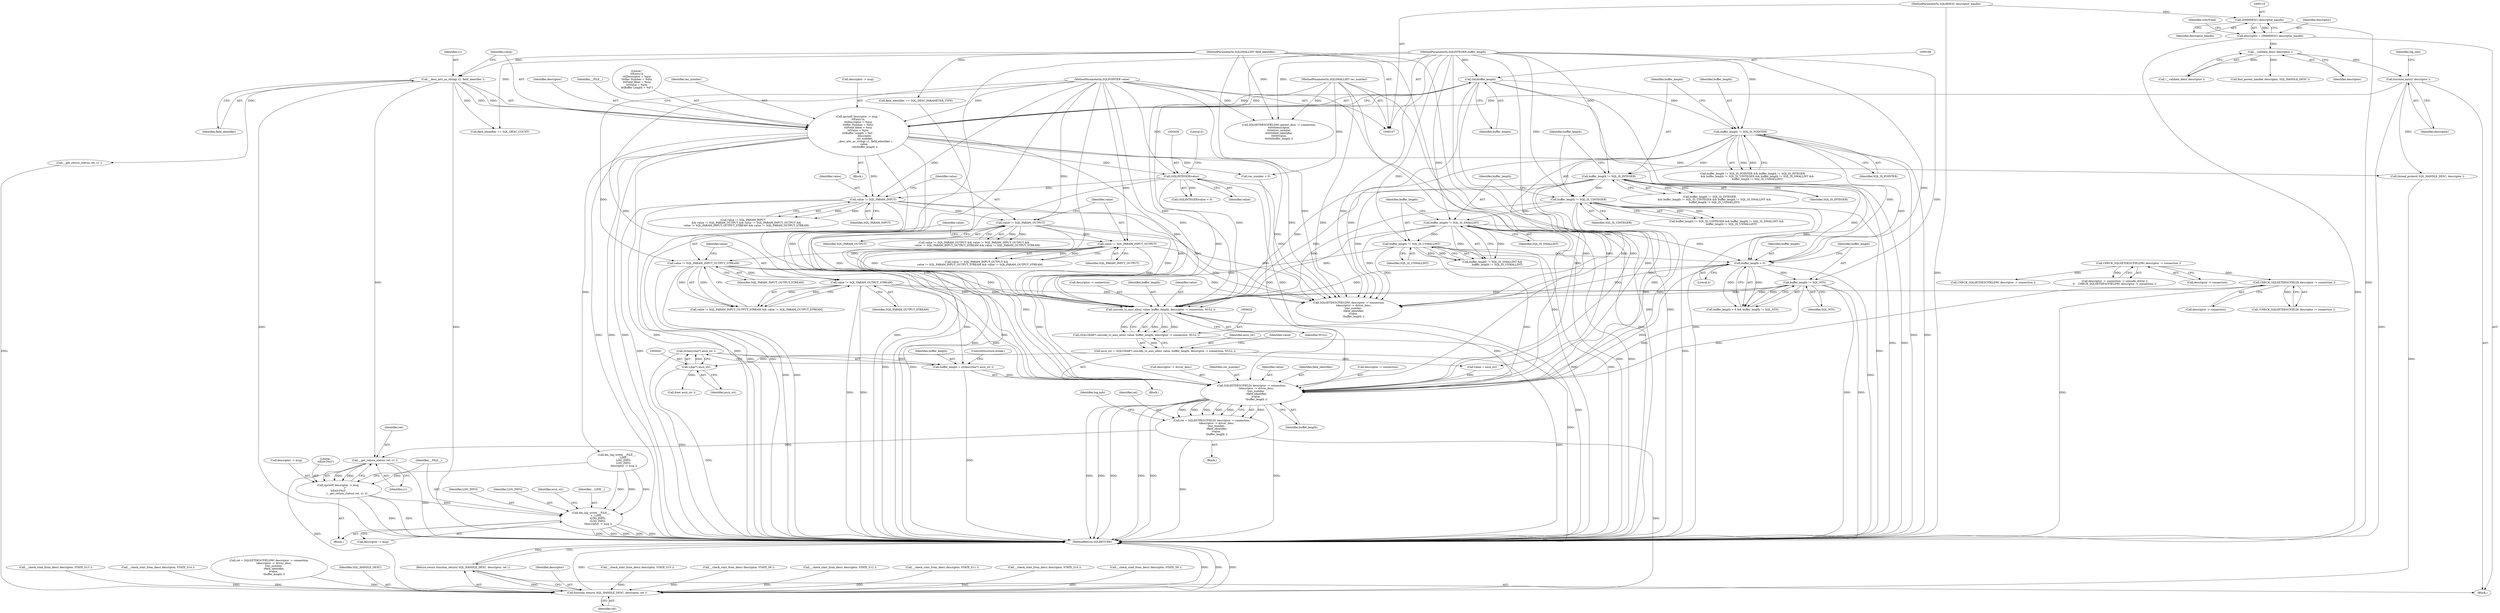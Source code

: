 digraph "1_unixODBC_45ef78e037f578b15fc58938a3a3251655e71d6f#diff-d52750c7ba4e594410438569d8e2963aL24_0@API" {
"1000639" [label="(Call,strlen((char*) ascii_str ))"];
"1000640" [label="(Call,(char*) ascii_str)"];
"1000623" [label="(Call,ascii_str = (SQLCHAR*) unicode_to_ansi_alloc( value, buffer_length, descriptor -> connection, NULL ))"];
"1000625" [label="(Call,(SQLCHAR*) unicode_to_ansi_alloc( value, buffer_length, descriptor -> connection, NULL ))"];
"1000627" [label="(Call,unicode_to_ansi_alloc( value, buffer_length, descriptor -> connection, NULL ))"];
"1000184" [label="(Call,sprintf( descriptor -> msg, \"\n\t\tEntry:\\n\n\t\t\tDescriptor = %p\\n\n\t\t\tRec Number = %d\\n\n\t\t\tField Ident = %s\\n\n\t\t\tValue = %p\\n\n\t\t\tBuffer Length = %d\",\n                descriptor,\n                rec_number,\n                __desc_attr_as_string( s1, field_identifier ),\n                value, \n                (int)buffer_length ))"];
"1000177" [label="(Call,function_entry( descriptor ))"];
"1000128" [label="(Call,__validate_desc( descriptor ))"];
"1000115" [label="(Call,descriptor = (DMHDESC) descriptor_handle)"];
"1000117" [label="(Call,(DMHDESC) descriptor_handle)"];
"1000108" [label="(MethodParameterIn,SQLHDESC descriptor_handle)"];
"1000109" [label="(MethodParameterIn,SQLSMALLINT rec_number)"];
"1000191" [label="(Call,__desc_attr_as_string( s1, field_identifier ))"];
"1000110" [label="(MethodParameterIn,SQLSMALLINT field_identifier)"];
"1000111" [label="(MethodParameterIn,SQLPOINTER value)"];
"1000195" [label="(Call,(int)buffer_length)"];
"1000112" [label="(MethodParameterIn,SQLINTEGER buffer_length)"];
"1000435" [label="(Call,(SQLINTEGER)value)"];
"1000473" [label="(Call,value != SQL_PARAM_INPUT_OUTPUT)"];
"1000469" [label="(Call,value != SQL_PARAM_OUTPUT)"];
"1000465" [label="(Call,value != SQL_PARAM_INPUT)"];
"1000480" [label="(Call,value != SQL_PARAM_OUTPUT_STREAM)"];
"1000477" [label="(Call,value != SQL_PARAM_INPUT_OUTPUT_STREAM)"];
"1000396" [label="(Call,buffer_length != SQL_IS_USMALLINT)"];
"1000393" [label="(Call,buffer_length != SQL_IS_SMALLINT)"];
"1000389" [label="(Call,buffer_length != SQL_IS_UINTEGER)"];
"1000385" [label="(Call,buffer_length != SQL_IS_INTEGER)"];
"1000381" [label="(Call,buffer_length != SQL_IS_POINTER)"];
"1000403" [label="(Call,buffer_length < 0)"];
"1000406" [label="(Call,buffer_length != SQL_NTS)"];
"1000589" [label="(Call,CHECK_SQLSETDESCFIELD( descriptor -> connection ))"];
"1000510" [label="(Call,CHECK_SQLSETDESCFIELDW( descriptor -> connection ))"];
"1000637" [label="(Call,buffer_length = strlen((char*) ascii_str ))"];
"1000648" [label="(Call,SQLSETDESCFIELD( descriptor -> connection,\n            \tdescriptor -> driver_desc,\n            \trec_number, \n            \tfield_identifier,\n            \tvalue, \n            \tbuffer_length ))"];
"1000646" [label="(Call,ret = SQLSETDESCFIELD( descriptor -> connection,\n            \tdescriptor -> driver_desc,\n            \trec_number, \n            \tfield_identifier,\n            \tvalue, \n            \tbuffer_length ))"];
"1000669" [label="(Call,__get_return_status( ret, s1 ))"];
"1000664" [label="(Call,sprintf( descriptor -> msg, \n                \t\"\n\t\tExit:[%s]\",\n                    \t__get_return_status( ret, s1 )))"];
"1000672" [label="(Call,dm_log_write( __FILE__, \n                \t__LINE__, \n                \tLOG_INFO, \n                \tLOG_INFO, \n                \tdescriptor -> msg ))"];
"1000686" [label="(Call,function_return( SQL_HANDLE_DESC, descriptor, ret ))"];
"1000685" [label="(Return,return function_return( SQL_HANDLE_DESC, descriptor, ret );)"];
"1000265" [label="(Call,__check_stmt_from_desc( descriptor, STATE_S13 ))"];
"1000407" [label="(Identifier,buffer_length)"];
"1000269" [label="(Call,__check_stmt_from_desc( descriptor, STATE_S14 ))"];
"1000547" [label="(Call,ret = SQLSETDESCFIELDW( descriptor -> connection,\n            \tdescriptor -> driver_desc,\n            \trec_number, \n            \tfield_identifier,\n            \tvalue, \n            \tbuffer_length ))"];
"1000402" [label="(Call,buffer_length < 0 && buffer_length != SQL_NTS)"];
"1000185" [label="(Call,descriptor -> msg)"];
"1000466" [label="(Identifier,value)"];
"1000629" [label="(Identifier,buffer_length)"];
"1000470" [label="(Identifier,value)"];
"1000109" [label="(MethodParameterIn,SQLSMALLINT rec_number)"];
"1000108" [label="(MethodParameterIn,SQLHDESC descriptor_handle)"];
"1000382" [label="(Identifier,buffer_length)"];
"1000166" [label="(Call,SQLSETDESCFIELDW( parent_desc -> connection,\n\t\t\t\t\t\t\tdescriptor,\n\t\t\t\t\t\t\trec_number,\n\t\t\t\t\t\t\tfield_identifier,\n\t\t\t\t\t\t\tvalue,\n\t\t\t\t\t\t\tbuffer_length ))"];
"1000633" [label="(Identifier,NULL)"];
"1000181" [label="(Identifier,log_info)"];
"1000465" [label="(Call,value != SQL_PARAM_INPUT)"];
"1000464" [label="(Call,value != SQL_PARAM_INPUT\n        && value != SQL_PARAM_OUTPUT && value != SQL_PARAM_INPUT_OUTPUT &&\n        value != SQL_PARAM_INPUT_OUTPUT_STREAM && value != SQL_PARAM_OUTPUT_STREAM)"];
"1000404" [label="(Identifier,buffer_length)"];
"1000472" [label="(Call,value != SQL_PARAM_INPUT_OUTPUT &&\n        value != SQL_PARAM_INPUT_OUTPUT_STREAM && value != SQL_PARAM_OUTPUT_STREAM)"];
"1000624" [label="(Identifier,ascii_str)"];
"1000635" [label="(Identifier,value)"];
"1000438" [label="(Literal,0)"];
"1000648" [label="(Call,SQLSETDESCFIELD( descriptor -> connection,\n            \tdescriptor -> driver_desc,\n            \trec_number, \n            \tfield_identifier,\n            \tvalue, \n            \tbuffer_length ))"];
"1000669" [label="(Call,__get_return_status( ret, s1 ))"];
"1000435" [label="(Call,(SQLINTEGER)value)"];
"1000194" [label="(Identifier,value)"];
"1000467" [label="(Identifier,SQL_PARAM_INPUT)"];
"1000481" [label="(Identifier,value)"];
"1000189" [label="(Identifier,descriptor)"];
"1000391" [label="(Identifier,SQL_IS_UINTEGER)"];
"1000395" [label="(Identifier,SQL_IS_SMALLINT)"];
"1000386" [label="(Identifier,buffer_length)"];
"1000628" [label="(Identifier,value)"];
"1000403" [label="(Call,buffer_length < 0)"];
"1000647" [label="(Identifier,ret)"];
"1000686" [label="(Call,function_return( SQL_HANDLE_DESC, descriptor, ret ))"];
"1000434" [label="(Call,(SQLINTEGER)value < 0)"];
"1000649" [label="(Call,descriptor -> connection)"];
"1000511" [label="(Call,descriptor -> connection)"];
"1000478" [label="(Identifier,value)"];
"1000394" [label="(Identifier,buffer_length)"];
"1000623" [label="(Call,ascii_str = (SQLCHAR*) unicode_to_ansi_alloc( value, buffer_length, descriptor -> connection, NULL ))"];
"1000687" [label="(Identifier,SQL_HANDLE_DESC)"];
"1000119" [label="(Identifier,descriptor_handle)"];
"1000406" [label="(Call,buffer_length != SQL_NTS)"];
"1000302" [label="(Call,rec_number < 0)"];
"1000621" [label="(Block,)"];
"1000570" [label="(Call,__get_return_status( ret, s1 ))"];
"1000652" [label="(Call,descriptor -> driver_desc)"];
"1000675" [label="(Identifier,LOG_INFO)"];
"1000676" [label="(Identifier,LOG_INFO)"];
"1000688" [label="(Identifier,descriptor)"];
"1000398" [label="(Identifier,SQL_IS_USMALLINT)"];
"1000683" [label="(Call,free( ascii_str ))"];
"1000655" [label="(Identifier,rec_number)"];
"1000638" [label="(Identifier,buffer_length)"];
"1000681" [label="(Identifier,ascii_str)"];
"1000206" [label="(Call,thread_protect( SQL_HANDLE_DESC, descriptor ))"];
"1000177" [label="(Call,function_entry( descriptor ))"];
"1000646" [label="(Call,ret = SQLSETDESCFIELD( descriptor -> connection,\n            \tdescriptor -> driver_desc,\n            \trec_number, \n            \tfield_identifier,\n            \tvalue, \n            \tbuffer_length ))"];
"1000183" [label="(Block,)"];
"1000396" [label="(Call,buffer_length != SQL_IS_USMALLINT)"];
"1000630" [label="(Call,descriptor -> connection)"];
"1000272" [label="(Call,__check_stmt_from_desc( descriptor, STATE_S15 ))"];
"1000111" [label="(MethodParameterIn,SQLPOINTER value)"];
"1000482" [label="(Identifier,SQL_PARAM_OUTPUT_STREAM)"];
"1000384" [label="(Call,buffer_length != SQL_IS_INTEGER\n            && buffer_length != SQL_IS_UINTEGER && buffer_length != SQL_IS_SMALLINT &&\n            buffer_length != SQL_IS_USMALLINT)"];
"1000392" [label="(Call,buffer_length != SQL_IS_SMALLINT &&\n            buffer_length != SQL_IS_USMALLINT)"];
"1000517" [label="(Call,CHECK_SQLSETDESCFIELDW( descriptor -> connection ))"];
"1000178" [label="(Identifier,descriptor)"];
"1000383" [label="(Identifier,SQL_IS_POINTER)"];
"1000589" [label="(Call,CHECK_SQLSETDESCFIELD( descriptor -> connection ))"];
"1000480" [label="(Call,value != SQL_PARAM_OUTPUT_STREAM)"];
"1000245" [label="(Call,__check_stmt_from_desc( descriptor, STATE_S8 ))"];
"1000476" [label="(Call,value != SQL_PARAM_INPUT_OUTPUT_STREAM && value != SQL_PARAM_OUTPUT_STREAM)"];
"1000437" [label="(Identifier,value)"];
"1000627" [label="(Call,unicode_to_ansi_alloc( value, buffer_length, descriptor -> connection, NULL ))"];
"1000112" [label="(MethodParameterIn,SQLINTEGER buffer_length)"];
"1000127" [label="(Call,!__validate_desc( descriptor ))"];
"1000461" [label="(Call,field_identifier == SQL_DESC_PARAMETER_TYPE)"];
"1000141" [label="(Call,find_parent_handle( descriptor, SQL_HANDLE_DESC ))"];
"1000639" [label="(Call,strlen((char*) ascii_str ))"];
"1000381" [label="(Call,buffer_length != SQL_IS_POINTER)"];
"1000199" [label="(Identifier,__FILE__)"];
"1000261" [label="(Call,__check_stmt_from_desc( descriptor, STATE_S12 ))"];
"1000689" [label="(Identifier,ret)"];
"1000643" [label="(ControlStructure,break;)"];
"1000668" [label="(Literal,\"\n\t\tExit:[%s]\")"];
"1000673" [label="(Identifier,__FILE__)"];
"1000110" [label="(MethodParameterIn,SQLSMALLINT field_identifier)"];
"1000479" [label="(Identifier,SQL_PARAM_INPUT_OUTPUT_STREAM)"];
"1000128" [label="(Call,__validate_desc( descriptor ))"];
"1000195" [label="(Call,(int)buffer_length)"];
"1000113" [label="(Block,)"];
"1000634" [label="(Call,value = ascii_str)"];
"1000468" [label="(Call,value != SQL_PARAM_OUTPUT && value != SQL_PARAM_INPUT_OUTPUT &&\n        value != SQL_PARAM_INPUT_OUTPUT_STREAM && value != SQL_PARAM_OUTPUT_STREAM)"];
"1000661" [label="(Identifier,log_info)"];
"1000192" [label="(Identifier,s1)"];
"1000257" [label="(Call,__check_stmt_from_desc( descriptor, STATE_S11 ))"];
"1000637" [label="(Call,buffer_length = strlen((char*) ascii_str ))"];
"1000397" [label="(Identifier,buffer_length)"];
"1000670" [label="(Identifier,ret)"];
"1000658" [label="(Identifier,buffer_length)"];
"1000473" [label="(Call,value != SQL_PARAM_INPUT_OUTPUT)"];
"1000193" [label="(Identifier,field_identifier)"];
"1000477" [label="(Call,value != SQL_PARAM_INPUT_OUTPUT_STREAM)"];
"1000191" [label="(Call,__desc_attr_as_string( s1, field_identifier ))"];
"1000129" [label="(Identifier,descriptor)"];
"1000665" [label="(Call,descriptor -> msg)"];
"1000642" [label="(Identifier,ascii_str)"];
"1000475" [label="(Identifier,SQL_PARAM_INPUT_OUTPUT)"];
"1000663" [label="(Block,)"];
"1000582" [label="(Block,)"];
"1000549" [label="(Call,SQLSETDESCFIELDW( descriptor -> connection,\n            \tdescriptor -> driver_desc,\n            \trec_number, \n            \tfield_identifier,\n            \tvalue, \n            \tbuffer_length ))"];
"1000469" [label="(Call,value != SQL_PARAM_OUTPUT)"];
"1000388" [label="(Call,buffer_length != SQL_IS_UINTEGER && buffer_length != SQL_IS_SMALLINT &&\n            buffer_length != SQL_IS_USMALLINT)"];
"1000685" [label="(Return,return function_return( SQL_HANDLE_DESC, descriptor, ret );)"];
"1000405" [label="(Literal,0)"];
"1000408" [label="(Identifier,SQL_NTS)"];
"1000253" [label="(Call,__check_stmt_from_desc( descriptor, STATE_S10 ))"];
"1000640" [label="(Call,(char*) ascii_str)"];
"1000674" [label="(Identifier,__LINE__)"];
"1000625" [label="(Call,(SQLCHAR*) unicode_to_ansi_alloc( value, buffer_length, descriptor -> connection, NULL ))"];
"1000671" [label="(Identifier,s1)"];
"1000198" [label="(Call,dm_log_write( __FILE__, \n                __LINE__, \n                LOG_INFO, \n                LOG_INFO, \n                descriptor -> msg ))"];
"1000249" [label="(Call,__check_stmt_from_desc( descriptor, STATE_S9 ))"];
"1000471" [label="(Identifier,SQL_PARAM_OUTPUT)"];
"1000664" [label="(Call,sprintf( descriptor -> msg, \n                \t\"\n\t\tExit:[%s]\",\n                    \t__get_return_status( ret, s1 )))"];
"1000677" [label="(Call,descriptor -> msg)"];
"1000690" [label="(MethodReturn,SQLRETURN)"];
"1000474" [label="(Identifier,value)"];
"1000197" [label="(Identifier,buffer_length)"];
"1000387" [label="(Identifier,SQL_IS_INTEGER)"];
"1000184" [label="(Call,sprintf( descriptor -> msg, \"\n\t\tEntry:\\n\n\t\t\tDescriptor = %p\\n\n\t\t\tRec Number = %d\\n\n\t\t\tField Ident = %s\\n\n\t\t\tValue = %p\\n\n\t\t\tBuffer Length = %d\",\n                descriptor,\n                rec_number,\n                __desc_attr_as_string( s1, field_identifier ),\n                value, \n                (int)buffer_length ))"];
"1000124" [label="(Identifier,isStrField)"];
"1000380" [label="(Call,buffer_length != SQL_IS_POINTER && buffer_length != SQL_IS_INTEGER\n            && buffer_length != SQL_IS_UINTEGER && buffer_length != SQL_IS_SMALLINT &&\n            buffer_length != SQL_IS_USMALLINT)"];
"1000657" [label="(Identifier,value)"];
"1000188" [label="(Literal,\"\n\t\tEntry:\\n\n\t\t\tDescriptor = %p\\n\n\t\t\tRec Number = %d\\n\n\t\t\tField Ident = %s\\n\n\t\t\tValue = %p\\n\n\t\t\tBuffer Length = %d\")"];
"1000590" [label="(Call,descriptor -> connection)"];
"1000431" [label="(Call,field_identifier == SQL_DESC_COUNT)"];
"1000656" [label="(Identifier,field_identifier)"];
"1000389" [label="(Call,buffer_length != SQL_IS_UINTEGER)"];
"1000510" [label="(Call,CHECK_SQLSETDESCFIELDW( descriptor -> connection ))"];
"1000393" [label="(Call,buffer_length != SQL_IS_SMALLINT)"];
"1000390" [label="(Identifier,buffer_length)"];
"1000672" [label="(Call,dm_log_write( __FILE__, \n                \t__LINE__, \n                \tLOG_INFO, \n                \tLOG_INFO, \n                \tdescriptor -> msg ))"];
"1000115" [label="(Call,descriptor = (DMHDESC) descriptor_handle)"];
"1000385" [label="(Call,buffer_length != SQL_IS_INTEGER)"];
"1000588" [label="(Call,!CHECK_SQLSETDESCFIELD( descriptor -> connection ))"];
"1000116" [label="(Identifier,descriptor)"];
"1000117" [label="(Call,(DMHDESC) descriptor_handle)"];
"1000190" [label="(Identifier,rec_number)"];
"1000504" [label="(Call,descriptor -> connection -> unicode_driver ||\n\t\t    CHECK_SQLSETDESCFIELDW( descriptor -> connection ))"];
"1000639" -> "1000637"  [label="AST: "];
"1000639" -> "1000640"  [label="CFG: "];
"1000640" -> "1000639"  [label="AST: "];
"1000637" -> "1000639"  [label="CFG: "];
"1000639" -> "1000690"  [label="DDG: "];
"1000639" -> "1000637"  [label="DDG: "];
"1000640" -> "1000639"  [label="DDG: "];
"1000640" -> "1000642"  [label="CFG: "];
"1000641" -> "1000640"  [label="AST: "];
"1000642" -> "1000640"  [label="AST: "];
"1000640" -> "1000690"  [label="DDG: "];
"1000623" -> "1000640"  [label="DDG: "];
"1000640" -> "1000683"  [label="DDG: "];
"1000623" -> "1000621"  [label="AST: "];
"1000623" -> "1000625"  [label="CFG: "];
"1000624" -> "1000623"  [label="AST: "];
"1000625" -> "1000623"  [label="AST: "];
"1000635" -> "1000623"  [label="CFG: "];
"1000623" -> "1000690"  [label="DDG: "];
"1000625" -> "1000623"  [label="DDG: "];
"1000623" -> "1000634"  [label="DDG: "];
"1000625" -> "1000627"  [label="CFG: "];
"1000626" -> "1000625"  [label="AST: "];
"1000627" -> "1000625"  [label="AST: "];
"1000625" -> "1000690"  [label="DDG: "];
"1000627" -> "1000625"  [label="DDG: "];
"1000627" -> "1000625"  [label="DDG: "];
"1000627" -> "1000625"  [label="DDG: "];
"1000627" -> "1000625"  [label="DDG: "];
"1000627" -> "1000633"  [label="CFG: "];
"1000628" -> "1000627"  [label="AST: "];
"1000629" -> "1000627"  [label="AST: "];
"1000630" -> "1000627"  [label="AST: "];
"1000633" -> "1000627"  [label="AST: "];
"1000627" -> "1000690"  [label="DDG: "];
"1000184" -> "1000627"  [label="DDG: "];
"1000435" -> "1000627"  [label="DDG: "];
"1000473" -> "1000627"  [label="DDG: "];
"1000480" -> "1000627"  [label="DDG: "];
"1000465" -> "1000627"  [label="DDG: "];
"1000477" -> "1000627"  [label="DDG: "];
"1000469" -> "1000627"  [label="DDG: "];
"1000111" -> "1000627"  [label="DDG: "];
"1000396" -> "1000627"  [label="DDG: "];
"1000393" -> "1000627"  [label="DDG: "];
"1000403" -> "1000627"  [label="DDG: "];
"1000406" -> "1000627"  [label="DDG: "];
"1000195" -> "1000627"  [label="DDG: "];
"1000385" -> "1000627"  [label="DDG: "];
"1000389" -> "1000627"  [label="DDG: "];
"1000381" -> "1000627"  [label="DDG: "];
"1000112" -> "1000627"  [label="DDG: "];
"1000589" -> "1000627"  [label="DDG: "];
"1000627" -> "1000648"  [label="DDG: "];
"1000184" -> "1000183"  [label="AST: "];
"1000184" -> "1000195"  [label="CFG: "];
"1000185" -> "1000184"  [label="AST: "];
"1000188" -> "1000184"  [label="AST: "];
"1000189" -> "1000184"  [label="AST: "];
"1000190" -> "1000184"  [label="AST: "];
"1000191" -> "1000184"  [label="AST: "];
"1000194" -> "1000184"  [label="AST: "];
"1000195" -> "1000184"  [label="AST: "];
"1000199" -> "1000184"  [label="CFG: "];
"1000184" -> "1000690"  [label="DDG: "];
"1000184" -> "1000690"  [label="DDG: "];
"1000184" -> "1000690"  [label="DDG: "];
"1000184" -> "1000690"  [label="DDG: "];
"1000184" -> "1000690"  [label="DDG: "];
"1000177" -> "1000184"  [label="DDG: "];
"1000109" -> "1000184"  [label="DDG: "];
"1000191" -> "1000184"  [label="DDG: "];
"1000191" -> "1000184"  [label="DDG: "];
"1000111" -> "1000184"  [label="DDG: "];
"1000195" -> "1000184"  [label="DDG: "];
"1000184" -> "1000198"  [label="DDG: "];
"1000184" -> "1000206"  [label="DDG: "];
"1000184" -> "1000302"  [label="DDG: "];
"1000184" -> "1000435"  [label="DDG: "];
"1000184" -> "1000465"  [label="DDG: "];
"1000184" -> "1000549"  [label="DDG: "];
"1000184" -> "1000648"  [label="DDG: "];
"1000177" -> "1000113"  [label="AST: "];
"1000177" -> "1000178"  [label="CFG: "];
"1000178" -> "1000177"  [label="AST: "];
"1000181" -> "1000177"  [label="CFG: "];
"1000177" -> "1000690"  [label="DDG: "];
"1000128" -> "1000177"  [label="DDG: "];
"1000177" -> "1000206"  [label="DDG: "];
"1000128" -> "1000127"  [label="AST: "];
"1000128" -> "1000129"  [label="CFG: "];
"1000129" -> "1000128"  [label="AST: "];
"1000127" -> "1000128"  [label="CFG: "];
"1000128" -> "1000127"  [label="DDG: "];
"1000115" -> "1000128"  [label="DDG: "];
"1000128" -> "1000141"  [label="DDG: "];
"1000115" -> "1000113"  [label="AST: "];
"1000115" -> "1000117"  [label="CFG: "];
"1000116" -> "1000115"  [label="AST: "];
"1000117" -> "1000115"  [label="AST: "];
"1000124" -> "1000115"  [label="CFG: "];
"1000115" -> "1000690"  [label="DDG: "];
"1000117" -> "1000115"  [label="DDG: "];
"1000117" -> "1000119"  [label="CFG: "];
"1000118" -> "1000117"  [label="AST: "];
"1000119" -> "1000117"  [label="AST: "];
"1000117" -> "1000690"  [label="DDG: "];
"1000108" -> "1000117"  [label="DDG: "];
"1000108" -> "1000107"  [label="AST: "];
"1000108" -> "1000690"  [label="DDG: "];
"1000109" -> "1000107"  [label="AST: "];
"1000109" -> "1000690"  [label="DDG: "];
"1000109" -> "1000166"  [label="DDG: "];
"1000109" -> "1000302"  [label="DDG: "];
"1000109" -> "1000549"  [label="DDG: "];
"1000109" -> "1000648"  [label="DDG: "];
"1000191" -> "1000193"  [label="CFG: "];
"1000192" -> "1000191"  [label="AST: "];
"1000193" -> "1000191"  [label="AST: "];
"1000194" -> "1000191"  [label="CFG: "];
"1000191" -> "1000690"  [label="DDG: "];
"1000191" -> "1000690"  [label="DDG: "];
"1000110" -> "1000191"  [label="DDG: "];
"1000191" -> "1000431"  [label="DDG: "];
"1000191" -> "1000570"  [label="DDG: "];
"1000191" -> "1000669"  [label="DDG: "];
"1000110" -> "1000107"  [label="AST: "];
"1000110" -> "1000690"  [label="DDG: "];
"1000110" -> "1000166"  [label="DDG: "];
"1000110" -> "1000431"  [label="DDG: "];
"1000110" -> "1000461"  [label="DDG: "];
"1000110" -> "1000549"  [label="DDG: "];
"1000110" -> "1000648"  [label="DDG: "];
"1000111" -> "1000107"  [label="AST: "];
"1000111" -> "1000690"  [label="DDG: "];
"1000111" -> "1000166"  [label="DDG: "];
"1000111" -> "1000435"  [label="DDG: "];
"1000111" -> "1000465"  [label="DDG: "];
"1000111" -> "1000469"  [label="DDG: "];
"1000111" -> "1000473"  [label="DDG: "];
"1000111" -> "1000477"  [label="DDG: "];
"1000111" -> "1000480"  [label="DDG: "];
"1000111" -> "1000549"  [label="DDG: "];
"1000111" -> "1000634"  [label="DDG: "];
"1000111" -> "1000648"  [label="DDG: "];
"1000195" -> "1000197"  [label="CFG: "];
"1000196" -> "1000195"  [label="AST: "];
"1000197" -> "1000195"  [label="AST: "];
"1000195" -> "1000690"  [label="DDG: "];
"1000112" -> "1000195"  [label="DDG: "];
"1000195" -> "1000381"  [label="DDG: "];
"1000195" -> "1000403"  [label="DDG: "];
"1000195" -> "1000549"  [label="DDG: "];
"1000195" -> "1000648"  [label="DDG: "];
"1000112" -> "1000107"  [label="AST: "];
"1000112" -> "1000690"  [label="DDG: "];
"1000112" -> "1000166"  [label="DDG: "];
"1000112" -> "1000381"  [label="DDG: "];
"1000112" -> "1000385"  [label="DDG: "];
"1000112" -> "1000389"  [label="DDG: "];
"1000112" -> "1000393"  [label="DDG: "];
"1000112" -> "1000396"  [label="DDG: "];
"1000112" -> "1000403"  [label="DDG: "];
"1000112" -> "1000406"  [label="DDG: "];
"1000112" -> "1000549"  [label="DDG: "];
"1000112" -> "1000637"  [label="DDG: "];
"1000112" -> "1000648"  [label="DDG: "];
"1000435" -> "1000434"  [label="AST: "];
"1000435" -> "1000437"  [label="CFG: "];
"1000436" -> "1000435"  [label="AST: "];
"1000437" -> "1000435"  [label="AST: "];
"1000438" -> "1000435"  [label="CFG: "];
"1000435" -> "1000690"  [label="DDG: "];
"1000435" -> "1000434"  [label="DDG: "];
"1000435" -> "1000465"  [label="DDG: "];
"1000435" -> "1000549"  [label="DDG: "];
"1000435" -> "1000648"  [label="DDG: "];
"1000473" -> "1000472"  [label="AST: "];
"1000473" -> "1000475"  [label="CFG: "];
"1000474" -> "1000473"  [label="AST: "];
"1000475" -> "1000473"  [label="AST: "];
"1000478" -> "1000473"  [label="CFG: "];
"1000472" -> "1000473"  [label="CFG: "];
"1000473" -> "1000690"  [label="DDG: "];
"1000473" -> "1000690"  [label="DDG: "];
"1000473" -> "1000472"  [label="DDG: "];
"1000473" -> "1000472"  [label="DDG: "];
"1000469" -> "1000473"  [label="DDG: "];
"1000473" -> "1000477"  [label="DDG: "];
"1000473" -> "1000549"  [label="DDG: "];
"1000473" -> "1000648"  [label="DDG: "];
"1000469" -> "1000468"  [label="AST: "];
"1000469" -> "1000471"  [label="CFG: "];
"1000470" -> "1000469"  [label="AST: "];
"1000471" -> "1000469"  [label="AST: "];
"1000474" -> "1000469"  [label="CFG: "];
"1000468" -> "1000469"  [label="CFG: "];
"1000469" -> "1000690"  [label="DDG: "];
"1000469" -> "1000690"  [label="DDG: "];
"1000469" -> "1000468"  [label="DDG: "];
"1000469" -> "1000468"  [label="DDG: "];
"1000465" -> "1000469"  [label="DDG: "];
"1000469" -> "1000549"  [label="DDG: "];
"1000469" -> "1000648"  [label="DDG: "];
"1000465" -> "1000464"  [label="AST: "];
"1000465" -> "1000467"  [label="CFG: "];
"1000466" -> "1000465"  [label="AST: "];
"1000467" -> "1000465"  [label="AST: "];
"1000470" -> "1000465"  [label="CFG: "];
"1000464" -> "1000465"  [label="CFG: "];
"1000465" -> "1000690"  [label="DDG: "];
"1000465" -> "1000690"  [label="DDG: "];
"1000465" -> "1000464"  [label="DDG: "];
"1000465" -> "1000464"  [label="DDG: "];
"1000465" -> "1000549"  [label="DDG: "];
"1000465" -> "1000648"  [label="DDG: "];
"1000480" -> "1000476"  [label="AST: "];
"1000480" -> "1000482"  [label="CFG: "];
"1000481" -> "1000480"  [label="AST: "];
"1000482" -> "1000480"  [label="AST: "];
"1000476" -> "1000480"  [label="CFG: "];
"1000480" -> "1000690"  [label="DDG: "];
"1000480" -> "1000690"  [label="DDG: "];
"1000480" -> "1000476"  [label="DDG: "];
"1000480" -> "1000476"  [label="DDG: "];
"1000477" -> "1000480"  [label="DDG: "];
"1000480" -> "1000549"  [label="DDG: "];
"1000480" -> "1000648"  [label="DDG: "];
"1000477" -> "1000476"  [label="AST: "];
"1000477" -> "1000479"  [label="CFG: "];
"1000478" -> "1000477"  [label="AST: "];
"1000479" -> "1000477"  [label="AST: "];
"1000481" -> "1000477"  [label="CFG: "];
"1000476" -> "1000477"  [label="CFG: "];
"1000477" -> "1000690"  [label="DDG: "];
"1000477" -> "1000690"  [label="DDG: "];
"1000477" -> "1000476"  [label="DDG: "];
"1000477" -> "1000476"  [label="DDG: "];
"1000477" -> "1000549"  [label="DDG: "];
"1000477" -> "1000648"  [label="DDG: "];
"1000396" -> "1000392"  [label="AST: "];
"1000396" -> "1000398"  [label="CFG: "];
"1000397" -> "1000396"  [label="AST: "];
"1000398" -> "1000396"  [label="AST: "];
"1000392" -> "1000396"  [label="CFG: "];
"1000396" -> "1000690"  [label="DDG: "];
"1000396" -> "1000690"  [label="DDG: "];
"1000396" -> "1000392"  [label="DDG: "];
"1000396" -> "1000392"  [label="DDG: "];
"1000393" -> "1000396"  [label="DDG: "];
"1000396" -> "1000403"  [label="DDG: "];
"1000396" -> "1000549"  [label="DDG: "];
"1000396" -> "1000648"  [label="DDG: "];
"1000393" -> "1000392"  [label="AST: "];
"1000393" -> "1000395"  [label="CFG: "];
"1000394" -> "1000393"  [label="AST: "];
"1000395" -> "1000393"  [label="AST: "];
"1000397" -> "1000393"  [label="CFG: "];
"1000392" -> "1000393"  [label="CFG: "];
"1000393" -> "1000690"  [label="DDG: "];
"1000393" -> "1000690"  [label="DDG: "];
"1000393" -> "1000392"  [label="DDG: "];
"1000393" -> "1000392"  [label="DDG: "];
"1000389" -> "1000393"  [label="DDG: "];
"1000393" -> "1000403"  [label="DDG: "];
"1000393" -> "1000549"  [label="DDG: "];
"1000393" -> "1000648"  [label="DDG: "];
"1000389" -> "1000388"  [label="AST: "];
"1000389" -> "1000391"  [label="CFG: "];
"1000390" -> "1000389"  [label="AST: "];
"1000391" -> "1000389"  [label="AST: "];
"1000394" -> "1000389"  [label="CFG: "];
"1000388" -> "1000389"  [label="CFG: "];
"1000389" -> "1000690"  [label="DDG: "];
"1000389" -> "1000690"  [label="DDG: "];
"1000389" -> "1000388"  [label="DDG: "];
"1000389" -> "1000388"  [label="DDG: "];
"1000385" -> "1000389"  [label="DDG: "];
"1000389" -> "1000403"  [label="DDG: "];
"1000389" -> "1000549"  [label="DDG: "];
"1000389" -> "1000648"  [label="DDG: "];
"1000385" -> "1000384"  [label="AST: "];
"1000385" -> "1000387"  [label="CFG: "];
"1000386" -> "1000385"  [label="AST: "];
"1000387" -> "1000385"  [label="AST: "];
"1000390" -> "1000385"  [label="CFG: "];
"1000384" -> "1000385"  [label="CFG: "];
"1000385" -> "1000690"  [label="DDG: "];
"1000385" -> "1000690"  [label="DDG: "];
"1000385" -> "1000384"  [label="DDG: "];
"1000385" -> "1000384"  [label="DDG: "];
"1000381" -> "1000385"  [label="DDG: "];
"1000385" -> "1000403"  [label="DDG: "];
"1000385" -> "1000549"  [label="DDG: "];
"1000385" -> "1000648"  [label="DDG: "];
"1000381" -> "1000380"  [label="AST: "];
"1000381" -> "1000383"  [label="CFG: "];
"1000382" -> "1000381"  [label="AST: "];
"1000383" -> "1000381"  [label="AST: "];
"1000386" -> "1000381"  [label="CFG: "];
"1000380" -> "1000381"  [label="CFG: "];
"1000381" -> "1000690"  [label="DDG: "];
"1000381" -> "1000690"  [label="DDG: "];
"1000381" -> "1000380"  [label="DDG: "];
"1000381" -> "1000380"  [label="DDG: "];
"1000381" -> "1000403"  [label="DDG: "];
"1000381" -> "1000549"  [label="DDG: "];
"1000381" -> "1000648"  [label="DDG: "];
"1000403" -> "1000402"  [label="AST: "];
"1000403" -> "1000405"  [label="CFG: "];
"1000404" -> "1000403"  [label="AST: "];
"1000405" -> "1000403"  [label="AST: "];
"1000407" -> "1000403"  [label="CFG: "];
"1000402" -> "1000403"  [label="CFG: "];
"1000403" -> "1000690"  [label="DDG: "];
"1000403" -> "1000402"  [label="DDG: "];
"1000403" -> "1000402"  [label="DDG: "];
"1000403" -> "1000406"  [label="DDG: "];
"1000403" -> "1000549"  [label="DDG: "];
"1000403" -> "1000648"  [label="DDG: "];
"1000406" -> "1000402"  [label="AST: "];
"1000406" -> "1000408"  [label="CFG: "];
"1000407" -> "1000406"  [label="AST: "];
"1000408" -> "1000406"  [label="AST: "];
"1000402" -> "1000406"  [label="CFG: "];
"1000406" -> "1000690"  [label="DDG: "];
"1000406" -> "1000690"  [label="DDG: "];
"1000406" -> "1000402"  [label="DDG: "];
"1000406" -> "1000402"  [label="DDG: "];
"1000406" -> "1000549"  [label="DDG: "];
"1000406" -> "1000648"  [label="DDG: "];
"1000589" -> "1000588"  [label="AST: "];
"1000589" -> "1000590"  [label="CFG: "];
"1000590" -> "1000589"  [label="AST: "];
"1000588" -> "1000589"  [label="CFG: "];
"1000589" -> "1000690"  [label="DDG: "];
"1000589" -> "1000588"  [label="DDG: "];
"1000510" -> "1000589"  [label="DDG: "];
"1000589" -> "1000648"  [label="DDG: "];
"1000510" -> "1000504"  [label="AST: "];
"1000510" -> "1000511"  [label="CFG: "];
"1000511" -> "1000510"  [label="AST: "];
"1000504" -> "1000510"  [label="CFG: "];
"1000510" -> "1000504"  [label="DDG: "];
"1000510" -> "1000517"  [label="DDG: "];
"1000637" -> "1000621"  [label="AST: "];
"1000638" -> "1000637"  [label="AST: "];
"1000643" -> "1000637"  [label="CFG: "];
"1000637" -> "1000690"  [label="DDG: "];
"1000637" -> "1000648"  [label="DDG: "];
"1000648" -> "1000646"  [label="AST: "];
"1000648" -> "1000658"  [label="CFG: "];
"1000649" -> "1000648"  [label="AST: "];
"1000652" -> "1000648"  [label="AST: "];
"1000655" -> "1000648"  [label="AST: "];
"1000656" -> "1000648"  [label="AST: "];
"1000657" -> "1000648"  [label="AST: "];
"1000658" -> "1000648"  [label="AST: "];
"1000646" -> "1000648"  [label="CFG: "];
"1000648" -> "1000690"  [label="DDG: "];
"1000648" -> "1000690"  [label="DDG: "];
"1000648" -> "1000690"  [label="DDG: "];
"1000648" -> "1000690"  [label="DDG: "];
"1000648" -> "1000690"  [label="DDG: "];
"1000648" -> "1000690"  [label="DDG: "];
"1000648" -> "1000646"  [label="DDG: "];
"1000648" -> "1000646"  [label="DDG: "];
"1000648" -> "1000646"  [label="DDG: "];
"1000648" -> "1000646"  [label="DDG: "];
"1000648" -> "1000646"  [label="DDG: "];
"1000648" -> "1000646"  [label="DDG: "];
"1000302" -> "1000648"  [label="DDG: "];
"1000461" -> "1000648"  [label="DDG: "];
"1000634" -> "1000648"  [label="DDG: "];
"1000646" -> "1000582"  [label="AST: "];
"1000647" -> "1000646"  [label="AST: "];
"1000661" -> "1000646"  [label="CFG: "];
"1000646" -> "1000690"  [label="DDG: "];
"1000646" -> "1000669"  [label="DDG: "];
"1000646" -> "1000686"  [label="DDG: "];
"1000669" -> "1000664"  [label="AST: "];
"1000669" -> "1000671"  [label="CFG: "];
"1000670" -> "1000669"  [label="AST: "];
"1000671" -> "1000669"  [label="AST: "];
"1000664" -> "1000669"  [label="CFG: "];
"1000669" -> "1000690"  [label="DDG: "];
"1000669" -> "1000664"  [label="DDG: "];
"1000669" -> "1000664"  [label="DDG: "];
"1000669" -> "1000686"  [label="DDG: "];
"1000664" -> "1000663"  [label="AST: "];
"1000665" -> "1000664"  [label="AST: "];
"1000668" -> "1000664"  [label="AST: "];
"1000673" -> "1000664"  [label="CFG: "];
"1000664" -> "1000690"  [label="DDG: "];
"1000664" -> "1000690"  [label="DDG: "];
"1000198" -> "1000664"  [label="DDG: "];
"1000664" -> "1000672"  [label="DDG: "];
"1000672" -> "1000663"  [label="AST: "];
"1000672" -> "1000677"  [label="CFG: "];
"1000673" -> "1000672"  [label="AST: "];
"1000674" -> "1000672"  [label="AST: "];
"1000675" -> "1000672"  [label="AST: "];
"1000676" -> "1000672"  [label="AST: "];
"1000677" -> "1000672"  [label="AST: "];
"1000681" -> "1000672"  [label="CFG: "];
"1000672" -> "1000690"  [label="DDG: "];
"1000672" -> "1000690"  [label="DDG: "];
"1000672" -> "1000690"  [label="DDG: "];
"1000672" -> "1000690"  [label="DDG: "];
"1000672" -> "1000690"  [label="DDG: "];
"1000198" -> "1000672"  [label="DDG: "];
"1000198" -> "1000672"  [label="DDG: "];
"1000198" -> "1000672"  [label="DDG: "];
"1000686" -> "1000685"  [label="AST: "];
"1000686" -> "1000689"  [label="CFG: "];
"1000687" -> "1000686"  [label="AST: "];
"1000688" -> "1000686"  [label="AST: "];
"1000689" -> "1000686"  [label="AST: "];
"1000685" -> "1000686"  [label="CFG: "];
"1000686" -> "1000690"  [label="DDG: "];
"1000686" -> "1000690"  [label="DDG: "];
"1000686" -> "1000690"  [label="DDG: "];
"1000686" -> "1000690"  [label="DDG: "];
"1000686" -> "1000685"  [label="DDG: "];
"1000206" -> "1000686"  [label="DDG: "];
"1000253" -> "1000686"  [label="DDG: "];
"1000257" -> "1000686"  [label="DDG: "];
"1000265" -> "1000686"  [label="DDG: "];
"1000261" -> "1000686"  [label="DDG: "];
"1000272" -> "1000686"  [label="DDG: "];
"1000269" -> "1000686"  [label="DDG: "];
"1000249" -> "1000686"  [label="DDG: "];
"1000245" -> "1000686"  [label="DDG: "];
"1000547" -> "1000686"  [label="DDG: "];
"1000570" -> "1000686"  [label="DDG: "];
"1000685" -> "1000113"  [label="AST: "];
"1000690" -> "1000685"  [label="CFG: "];
"1000685" -> "1000690"  [label="DDG: "];
}
